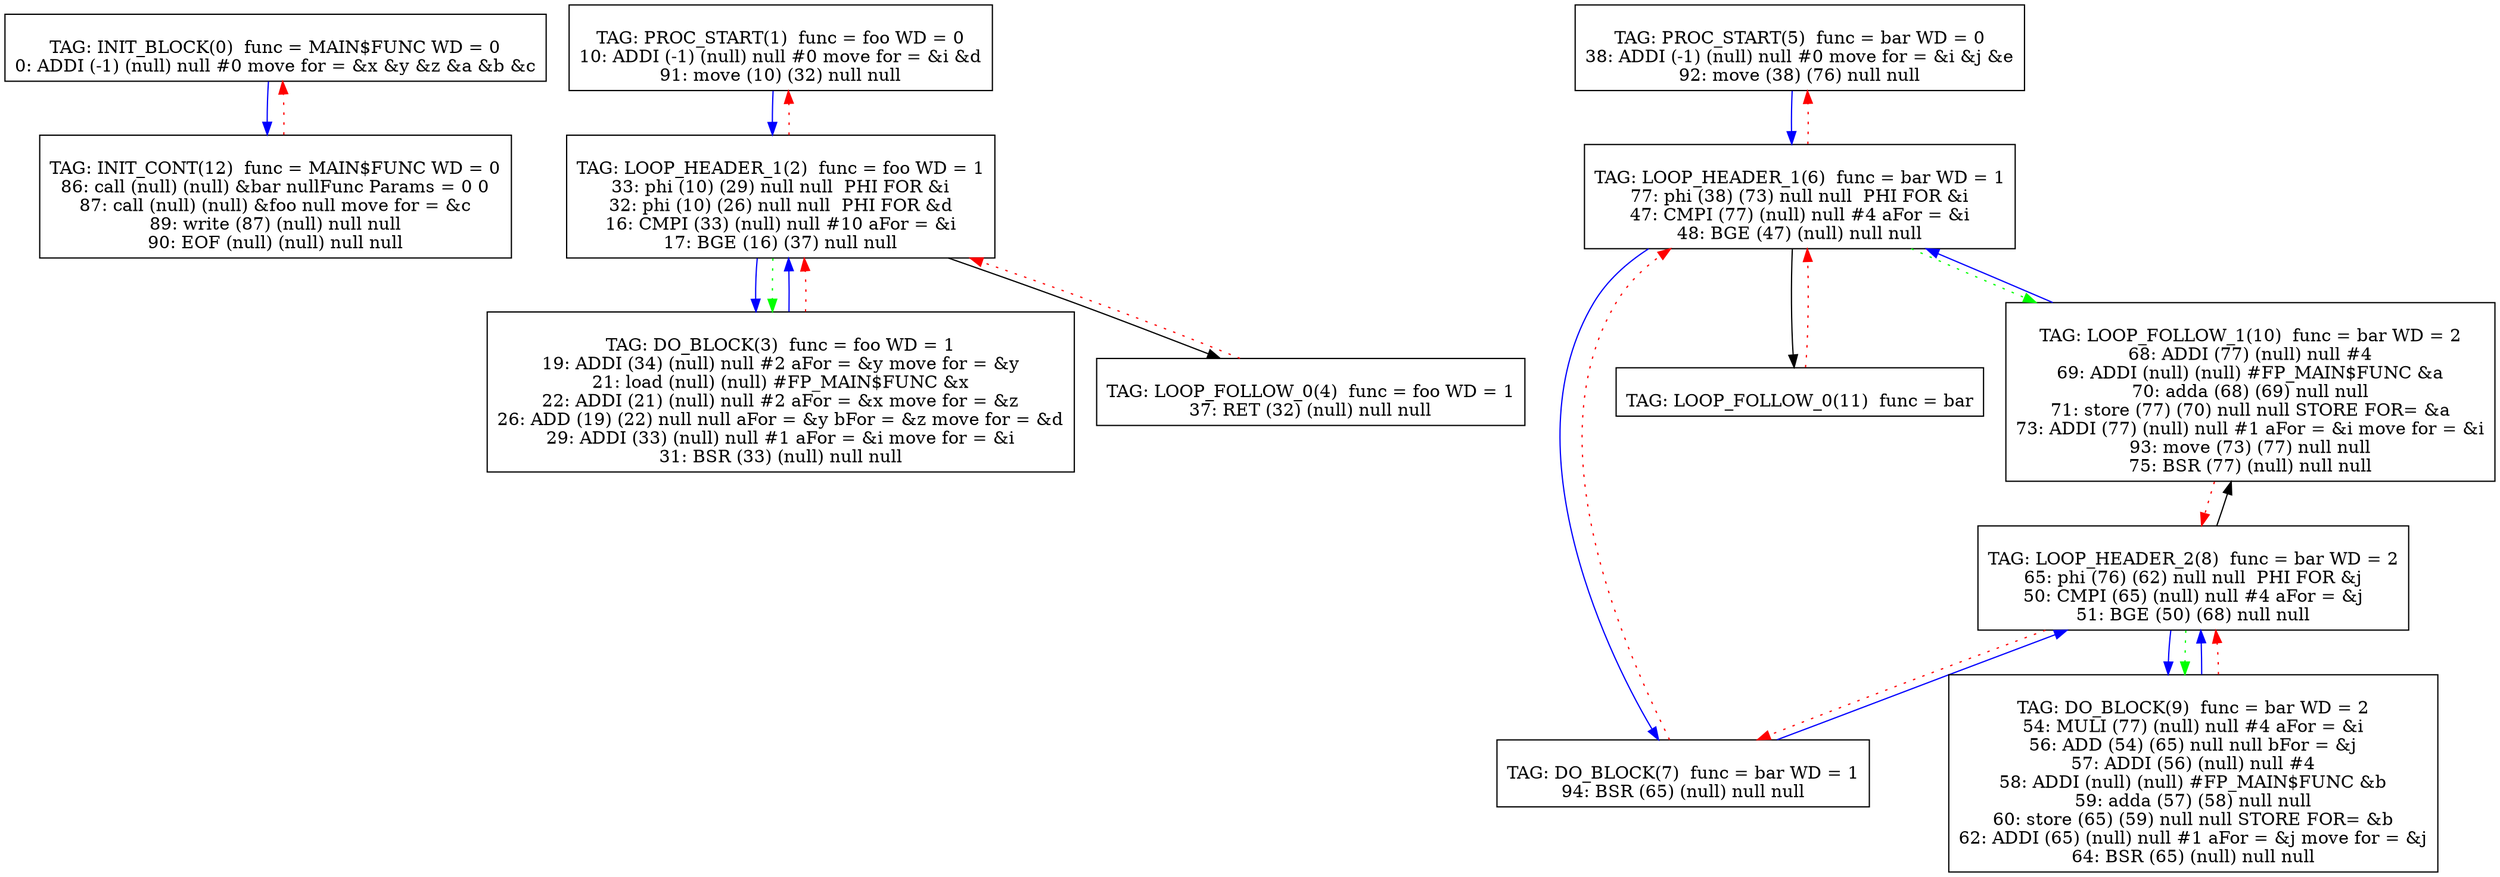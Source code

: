 digraph {
0[label="
TAG: INIT_BLOCK(0)  func = MAIN$FUNC WD = 0
0: ADDI (-1) (null) null #0 move for = &x &y &z &a &b &c
"];
0[shape=box];
0 -> 12[color=blue]
1[label="
TAG: PROC_START(1)  func = foo WD = 0
10: ADDI (-1) (null) null #0 move for = &i &d
91: move (10) (32) null null
"];
1[shape=box];
1 -> 2[color=blue]
2[label="
TAG: LOOP_HEADER_1(2)  func = foo WD = 1
33: phi (10) (29) null null  PHI FOR &i
32: phi (10) (26) null null  PHI FOR &d
16: CMPI (33) (null) null #10 aFor = &i
17: BGE (16) (37) null null
"];
2[shape=box];
2 -> 3[color=blue]
2 -> 4[color=black]
2 -> 1[color=red][style=dotted]
2 -> 3[color=green][style=dotted]
3[label="
TAG: DO_BLOCK(3)  func = foo WD = 1
19: ADDI (34) (null) null #2 aFor = &y move for = &y
21: load (null) (null) #FP_MAIN$FUNC &x
22: ADDI (21) (null) null #2 aFor = &x move for = &z
26: ADD (19) (22) null null aFor = &y bFor = &z move for = &d
29: ADDI (33) (null) null #1 aFor = &i move for = &i
31: BSR (33) (null) null null
"];
3[shape=box];
3 -> 2[color=blue]
3 -> 2[color=red][style=dotted]
4[label="
TAG: LOOP_FOLLOW_0(4)  func = foo WD = 1
37: RET (32) (null) null null
"];
4[shape=box];
4 -> 2[color=red][style=dotted]
5[label="
TAG: PROC_START(5)  func = bar WD = 0
38: ADDI (-1) (null) null #0 move for = &i &j &e
92: move (38) (76) null null
"];
5[shape=box];
5 -> 6[color=blue]
6[label="
TAG: LOOP_HEADER_1(6)  func = bar WD = 1
77: phi (38) (73) null null  PHI FOR &i
47: CMPI (77) (null) null #4 aFor = &i
48: BGE (47) (null) null null
"];
6[shape=box];
6 -> 7[color=blue]
6 -> 11[color=black]
6 -> 5[color=red][style=dotted]
6 -> 10[color=green][style=dotted]
7[label="
TAG: DO_BLOCK(7)  func = bar WD = 1
94: BSR (65) (null) null null
"];
7[shape=box];
7 -> 8[color=blue]
7 -> 6[color=red][style=dotted]
8[label="
TAG: LOOP_HEADER_2(8)  func = bar WD = 2
65: phi (76) (62) null null  PHI FOR &j
50: CMPI (65) (null) null #4 aFor = &j
51: BGE (50) (68) null null
"];
8[shape=box];
8 -> 9[color=blue]
8 -> 10[color=black]
8 -> 7[color=red][style=dotted]
8 -> 9[color=green][style=dotted]
9[label="
TAG: DO_BLOCK(9)  func = bar WD = 2
54: MULI (77) (null) null #4 aFor = &i
56: ADD (54) (65) null null bFor = &j
57: ADDI (56) (null) null #4
58: ADDI (null) (null) #FP_MAIN$FUNC &b
59: adda (57) (58) null null
60: store (65) (59) null null STORE FOR= &b
62: ADDI (65) (null) null #1 aFor = &j move for = &j
64: BSR (65) (null) null null
"];
9[shape=box];
9 -> 8[color=blue]
9 -> 8[color=red][style=dotted]
10[label="
TAG: LOOP_FOLLOW_1(10)  func = bar WD = 2
68: ADDI (77) (null) null #4
69: ADDI (null) (null) #FP_MAIN$FUNC &a
70: adda (68) (69) null null
71: store (77) (70) null null STORE FOR= &a
73: ADDI (77) (null) null #1 aFor = &i move for = &i
93: move (73) (77) null null
75: BSR (77) (null) null null
"];
10[shape=box];
10 -> 6[color=blue]
10 -> 8[color=red][style=dotted]
11[label="
TAG: LOOP_FOLLOW_0(11)  func = bar
"];
11[shape=box];
11 -> 6[color=red][style=dotted]
12[label="
TAG: INIT_CONT(12)  func = MAIN$FUNC WD = 0
86: call (null) (null) &bar nullFunc Params = 0 0
87: call (null) (null) &foo null move for = &c
89: write (87) (null) null null
90: EOF (null) (null) null null
"];
12[shape=box];
12 -> 0[color=red][style=dotted]
}